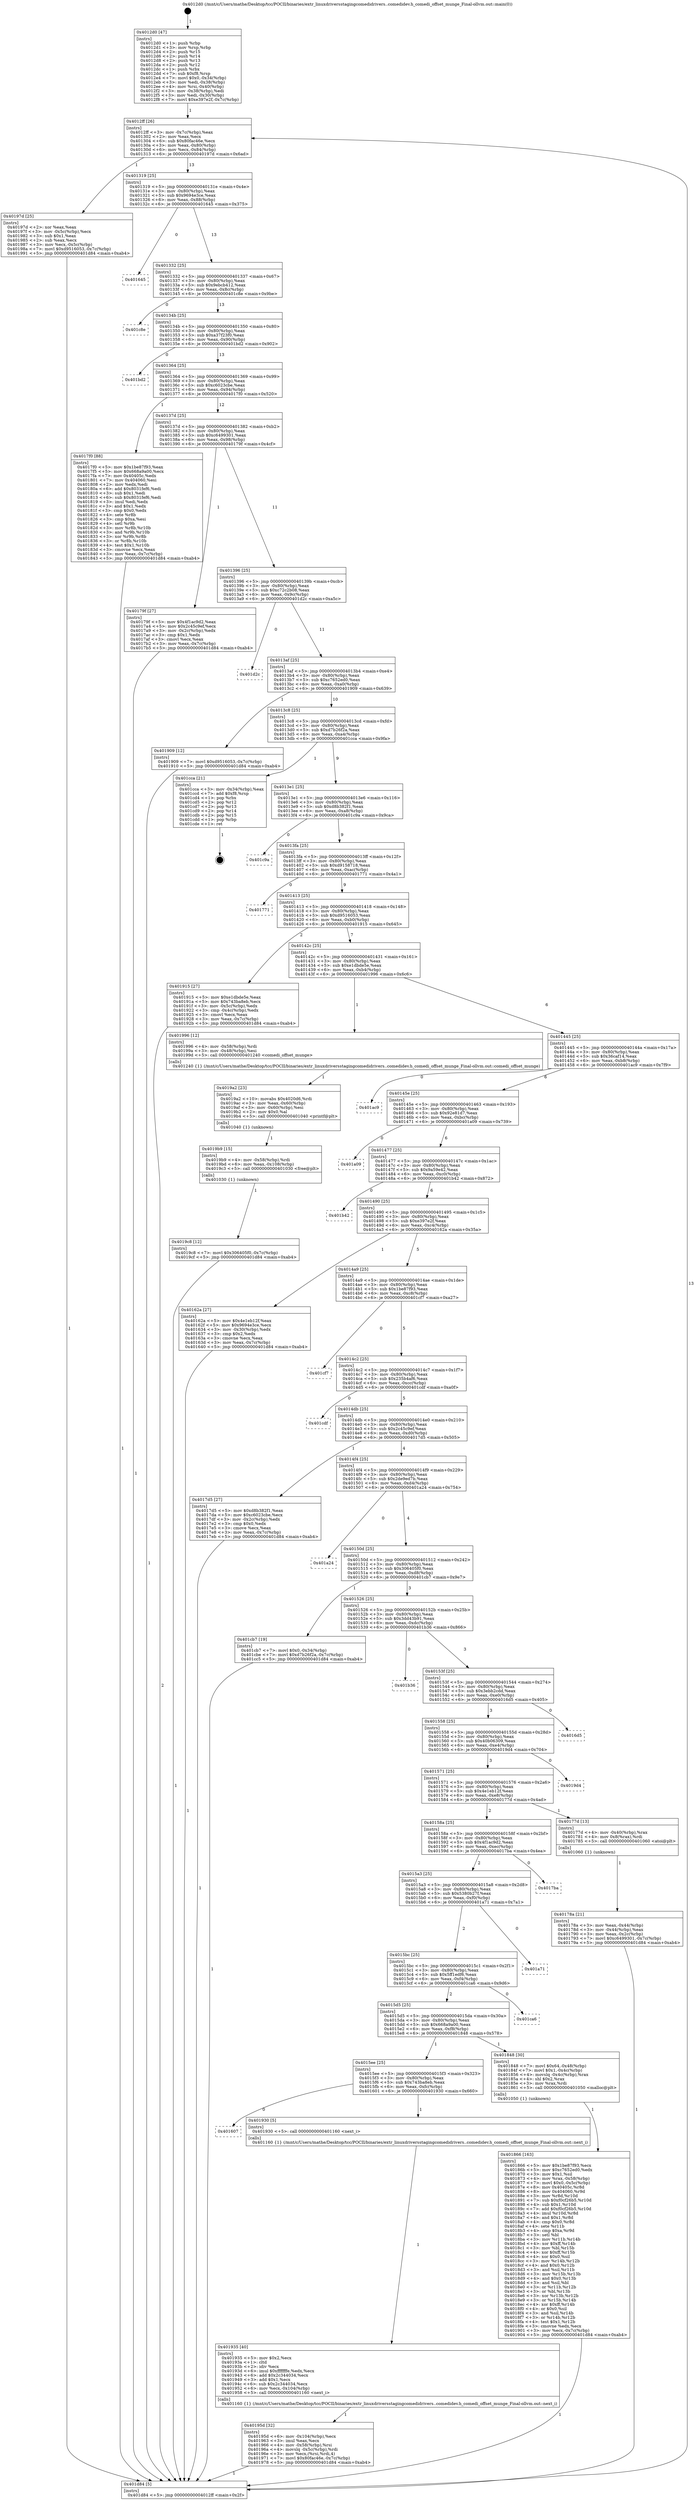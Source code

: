 digraph "0x4012d0" {
  label = "0x4012d0 (/mnt/c/Users/mathe/Desktop/tcc/POCII/binaries/extr_linuxdriversstagingcomedidrivers..comedidev.h_comedi_offset_munge_Final-ollvm.out::main(0))"
  labelloc = "t"
  node[shape=record]

  Entry [label="",width=0.3,height=0.3,shape=circle,fillcolor=black,style=filled]
  "0x4012ff" [label="{
     0x4012ff [26]\l
     | [instrs]\l
     &nbsp;&nbsp;0x4012ff \<+3\>: mov -0x7c(%rbp),%eax\l
     &nbsp;&nbsp;0x401302 \<+2\>: mov %eax,%ecx\l
     &nbsp;&nbsp;0x401304 \<+6\>: sub $0x80fac46e,%ecx\l
     &nbsp;&nbsp;0x40130a \<+3\>: mov %eax,-0x80(%rbp)\l
     &nbsp;&nbsp;0x40130d \<+6\>: mov %ecx,-0x84(%rbp)\l
     &nbsp;&nbsp;0x401313 \<+6\>: je 000000000040197d \<main+0x6ad\>\l
  }"]
  "0x40197d" [label="{
     0x40197d [25]\l
     | [instrs]\l
     &nbsp;&nbsp;0x40197d \<+2\>: xor %eax,%eax\l
     &nbsp;&nbsp;0x40197f \<+3\>: mov -0x5c(%rbp),%ecx\l
     &nbsp;&nbsp;0x401982 \<+3\>: sub $0x1,%eax\l
     &nbsp;&nbsp;0x401985 \<+2\>: sub %eax,%ecx\l
     &nbsp;&nbsp;0x401987 \<+3\>: mov %ecx,-0x5c(%rbp)\l
     &nbsp;&nbsp;0x40198a \<+7\>: movl $0xd9516053,-0x7c(%rbp)\l
     &nbsp;&nbsp;0x401991 \<+5\>: jmp 0000000000401d84 \<main+0xab4\>\l
  }"]
  "0x401319" [label="{
     0x401319 [25]\l
     | [instrs]\l
     &nbsp;&nbsp;0x401319 \<+5\>: jmp 000000000040131e \<main+0x4e\>\l
     &nbsp;&nbsp;0x40131e \<+3\>: mov -0x80(%rbp),%eax\l
     &nbsp;&nbsp;0x401321 \<+5\>: sub $0x9694e3ce,%eax\l
     &nbsp;&nbsp;0x401326 \<+6\>: mov %eax,-0x88(%rbp)\l
     &nbsp;&nbsp;0x40132c \<+6\>: je 0000000000401645 \<main+0x375\>\l
  }"]
  Exit [label="",width=0.3,height=0.3,shape=circle,fillcolor=black,style=filled,peripheries=2]
  "0x401645" [label="{
     0x401645\l
  }", style=dashed]
  "0x401332" [label="{
     0x401332 [25]\l
     | [instrs]\l
     &nbsp;&nbsp;0x401332 \<+5\>: jmp 0000000000401337 \<main+0x67\>\l
     &nbsp;&nbsp;0x401337 \<+3\>: mov -0x80(%rbp),%eax\l
     &nbsp;&nbsp;0x40133a \<+5\>: sub $0x9ebcb412,%eax\l
     &nbsp;&nbsp;0x40133f \<+6\>: mov %eax,-0x8c(%rbp)\l
     &nbsp;&nbsp;0x401345 \<+6\>: je 0000000000401c8e \<main+0x9be\>\l
  }"]
  "0x4019c8" [label="{
     0x4019c8 [12]\l
     | [instrs]\l
     &nbsp;&nbsp;0x4019c8 \<+7\>: movl $0x306405f0,-0x7c(%rbp)\l
     &nbsp;&nbsp;0x4019cf \<+5\>: jmp 0000000000401d84 \<main+0xab4\>\l
  }"]
  "0x401c8e" [label="{
     0x401c8e\l
  }", style=dashed]
  "0x40134b" [label="{
     0x40134b [25]\l
     | [instrs]\l
     &nbsp;&nbsp;0x40134b \<+5\>: jmp 0000000000401350 \<main+0x80\>\l
     &nbsp;&nbsp;0x401350 \<+3\>: mov -0x80(%rbp),%eax\l
     &nbsp;&nbsp;0x401353 \<+5\>: sub $0xa37f23f0,%eax\l
     &nbsp;&nbsp;0x401358 \<+6\>: mov %eax,-0x90(%rbp)\l
     &nbsp;&nbsp;0x40135e \<+6\>: je 0000000000401bd2 \<main+0x902\>\l
  }"]
  "0x4019b9" [label="{
     0x4019b9 [15]\l
     | [instrs]\l
     &nbsp;&nbsp;0x4019b9 \<+4\>: mov -0x58(%rbp),%rdi\l
     &nbsp;&nbsp;0x4019bd \<+6\>: mov %eax,-0x108(%rbp)\l
     &nbsp;&nbsp;0x4019c3 \<+5\>: call 0000000000401030 \<free@plt\>\l
     | [calls]\l
     &nbsp;&nbsp;0x401030 \{1\} (unknown)\l
  }"]
  "0x401bd2" [label="{
     0x401bd2\l
  }", style=dashed]
  "0x401364" [label="{
     0x401364 [25]\l
     | [instrs]\l
     &nbsp;&nbsp;0x401364 \<+5\>: jmp 0000000000401369 \<main+0x99\>\l
     &nbsp;&nbsp;0x401369 \<+3\>: mov -0x80(%rbp),%eax\l
     &nbsp;&nbsp;0x40136c \<+5\>: sub $0xc6023cbe,%eax\l
     &nbsp;&nbsp;0x401371 \<+6\>: mov %eax,-0x94(%rbp)\l
     &nbsp;&nbsp;0x401377 \<+6\>: je 00000000004017f0 \<main+0x520\>\l
  }"]
  "0x4019a2" [label="{
     0x4019a2 [23]\l
     | [instrs]\l
     &nbsp;&nbsp;0x4019a2 \<+10\>: movabs $0x4020d6,%rdi\l
     &nbsp;&nbsp;0x4019ac \<+3\>: mov %eax,-0x60(%rbp)\l
     &nbsp;&nbsp;0x4019af \<+3\>: mov -0x60(%rbp),%esi\l
     &nbsp;&nbsp;0x4019b2 \<+2\>: mov $0x0,%al\l
     &nbsp;&nbsp;0x4019b4 \<+5\>: call 0000000000401040 \<printf@plt\>\l
     | [calls]\l
     &nbsp;&nbsp;0x401040 \{1\} (unknown)\l
  }"]
  "0x4017f0" [label="{
     0x4017f0 [88]\l
     | [instrs]\l
     &nbsp;&nbsp;0x4017f0 \<+5\>: mov $0x1be87f93,%eax\l
     &nbsp;&nbsp;0x4017f5 \<+5\>: mov $0x668a9a00,%ecx\l
     &nbsp;&nbsp;0x4017fa \<+7\>: mov 0x40405c,%edx\l
     &nbsp;&nbsp;0x401801 \<+7\>: mov 0x404060,%esi\l
     &nbsp;&nbsp;0x401808 \<+2\>: mov %edx,%edi\l
     &nbsp;&nbsp;0x40180a \<+6\>: add $0x8031fef6,%edi\l
     &nbsp;&nbsp;0x401810 \<+3\>: sub $0x1,%edi\l
     &nbsp;&nbsp;0x401813 \<+6\>: sub $0x8031fef6,%edi\l
     &nbsp;&nbsp;0x401819 \<+3\>: imul %edi,%edx\l
     &nbsp;&nbsp;0x40181c \<+3\>: and $0x1,%edx\l
     &nbsp;&nbsp;0x40181f \<+3\>: cmp $0x0,%edx\l
     &nbsp;&nbsp;0x401822 \<+4\>: sete %r8b\l
     &nbsp;&nbsp;0x401826 \<+3\>: cmp $0xa,%esi\l
     &nbsp;&nbsp;0x401829 \<+4\>: setl %r9b\l
     &nbsp;&nbsp;0x40182d \<+3\>: mov %r8b,%r10b\l
     &nbsp;&nbsp;0x401830 \<+3\>: and %r9b,%r10b\l
     &nbsp;&nbsp;0x401833 \<+3\>: xor %r9b,%r8b\l
     &nbsp;&nbsp;0x401836 \<+3\>: or %r8b,%r10b\l
     &nbsp;&nbsp;0x401839 \<+4\>: test $0x1,%r10b\l
     &nbsp;&nbsp;0x40183d \<+3\>: cmovne %ecx,%eax\l
     &nbsp;&nbsp;0x401840 \<+3\>: mov %eax,-0x7c(%rbp)\l
     &nbsp;&nbsp;0x401843 \<+5\>: jmp 0000000000401d84 \<main+0xab4\>\l
  }"]
  "0x40137d" [label="{
     0x40137d [25]\l
     | [instrs]\l
     &nbsp;&nbsp;0x40137d \<+5\>: jmp 0000000000401382 \<main+0xb2\>\l
     &nbsp;&nbsp;0x401382 \<+3\>: mov -0x80(%rbp),%eax\l
     &nbsp;&nbsp;0x401385 \<+5\>: sub $0xc6499301,%eax\l
     &nbsp;&nbsp;0x40138a \<+6\>: mov %eax,-0x98(%rbp)\l
     &nbsp;&nbsp;0x401390 \<+6\>: je 000000000040179f \<main+0x4cf\>\l
  }"]
  "0x40195d" [label="{
     0x40195d [32]\l
     | [instrs]\l
     &nbsp;&nbsp;0x40195d \<+6\>: mov -0x104(%rbp),%ecx\l
     &nbsp;&nbsp;0x401963 \<+3\>: imul %eax,%ecx\l
     &nbsp;&nbsp;0x401966 \<+4\>: mov -0x58(%rbp),%rsi\l
     &nbsp;&nbsp;0x40196a \<+4\>: movslq -0x5c(%rbp),%rdi\l
     &nbsp;&nbsp;0x40196e \<+3\>: mov %ecx,(%rsi,%rdi,4)\l
     &nbsp;&nbsp;0x401971 \<+7\>: movl $0x80fac46e,-0x7c(%rbp)\l
     &nbsp;&nbsp;0x401978 \<+5\>: jmp 0000000000401d84 \<main+0xab4\>\l
  }"]
  "0x40179f" [label="{
     0x40179f [27]\l
     | [instrs]\l
     &nbsp;&nbsp;0x40179f \<+5\>: mov $0x4f1ac9d2,%eax\l
     &nbsp;&nbsp;0x4017a4 \<+5\>: mov $0x2c45c9ef,%ecx\l
     &nbsp;&nbsp;0x4017a9 \<+3\>: mov -0x2c(%rbp),%edx\l
     &nbsp;&nbsp;0x4017ac \<+3\>: cmp $0x1,%edx\l
     &nbsp;&nbsp;0x4017af \<+3\>: cmovl %ecx,%eax\l
     &nbsp;&nbsp;0x4017b2 \<+3\>: mov %eax,-0x7c(%rbp)\l
     &nbsp;&nbsp;0x4017b5 \<+5\>: jmp 0000000000401d84 \<main+0xab4\>\l
  }"]
  "0x401396" [label="{
     0x401396 [25]\l
     | [instrs]\l
     &nbsp;&nbsp;0x401396 \<+5\>: jmp 000000000040139b \<main+0xcb\>\l
     &nbsp;&nbsp;0x40139b \<+3\>: mov -0x80(%rbp),%eax\l
     &nbsp;&nbsp;0x40139e \<+5\>: sub $0xc72c2b08,%eax\l
     &nbsp;&nbsp;0x4013a3 \<+6\>: mov %eax,-0x9c(%rbp)\l
     &nbsp;&nbsp;0x4013a9 \<+6\>: je 0000000000401d2c \<main+0xa5c\>\l
  }"]
  "0x401935" [label="{
     0x401935 [40]\l
     | [instrs]\l
     &nbsp;&nbsp;0x401935 \<+5\>: mov $0x2,%ecx\l
     &nbsp;&nbsp;0x40193a \<+1\>: cltd\l
     &nbsp;&nbsp;0x40193b \<+2\>: idiv %ecx\l
     &nbsp;&nbsp;0x40193d \<+6\>: imul $0xfffffffe,%edx,%ecx\l
     &nbsp;&nbsp;0x401943 \<+6\>: add $0x2c344034,%ecx\l
     &nbsp;&nbsp;0x401949 \<+3\>: add $0x1,%ecx\l
     &nbsp;&nbsp;0x40194c \<+6\>: sub $0x2c344034,%ecx\l
     &nbsp;&nbsp;0x401952 \<+6\>: mov %ecx,-0x104(%rbp)\l
     &nbsp;&nbsp;0x401958 \<+5\>: call 0000000000401160 \<next_i\>\l
     | [calls]\l
     &nbsp;&nbsp;0x401160 \{1\} (/mnt/c/Users/mathe/Desktop/tcc/POCII/binaries/extr_linuxdriversstagingcomedidrivers..comedidev.h_comedi_offset_munge_Final-ollvm.out::next_i)\l
  }"]
  "0x401d2c" [label="{
     0x401d2c\l
  }", style=dashed]
  "0x4013af" [label="{
     0x4013af [25]\l
     | [instrs]\l
     &nbsp;&nbsp;0x4013af \<+5\>: jmp 00000000004013b4 \<main+0xe4\>\l
     &nbsp;&nbsp;0x4013b4 \<+3\>: mov -0x80(%rbp),%eax\l
     &nbsp;&nbsp;0x4013b7 \<+5\>: sub $0xc7652ed0,%eax\l
     &nbsp;&nbsp;0x4013bc \<+6\>: mov %eax,-0xa0(%rbp)\l
     &nbsp;&nbsp;0x4013c2 \<+6\>: je 0000000000401909 \<main+0x639\>\l
  }"]
  "0x401607" [label="{
     0x401607\l
  }", style=dashed]
  "0x401909" [label="{
     0x401909 [12]\l
     | [instrs]\l
     &nbsp;&nbsp;0x401909 \<+7\>: movl $0xd9516053,-0x7c(%rbp)\l
     &nbsp;&nbsp;0x401910 \<+5\>: jmp 0000000000401d84 \<main+0xab4\>\l
  }"]
  "0x4013c8" [label="{
     0x4013c8 [25]\l
     | [instrs]\l
     &nbsp;&nbsp;0x4013c8 \<+5\>: jmp 00000000004013cd \<main+0xfd\>\l
     &nbsp;&nbsp;0x4013cd \<+3\>: mov -0x80(%rbp),%eax\l
     &nbsp;&nbsp;0x4013d0 \<+5\>: sub $0xd7b26f2a,%eax\l
     &nbsp;&nbsp;0x4013d5 \<+6\>: mov %eax,-0xa4(%rbp)\l
     &nbsp;&nbsp;0x4013db \<+6\>: je 0000000000401cca \<main+0x9fa\>\l
  }"]
  "0x401930" [label="{
     0x401930 [5]\l
     | [instrs]\l
     &nbsp;&nbsp;0x401930 \<+5\>: call 0000000000401160 \<next_i\>\l
     | [calls]\l
     &nbsp;&nbsp;0x401160 \{1\} (/mnt/c/Users/mathe/Desktop/tcc/POCII/binaries/extr_linuxdriversstagingcomedidrivers..comedidev.h_comedi_offset_munge_Final-ollvm.out::next_i)\l
  }"]
  "0x401cca" [label="{
     0x401cca [21]\l
     | [instrs]\l
     &nbsp;&nbsp;0x401cca \<+3\>: mov -0x34(%rbp),%eax\l
     &nbsp;&nbsp;0x401ccd \<+7\>: add $0xf8,%rsp\l
     &nbsp;&nbsp;0x401cd4 \<+1\>: pop %rbx\l
     &nbsp;&nbsp;0x401cd5 \<+2\>: pop %r12\l
     &nbsp;&nbsp;0x401cd7 \<+2\>: pop %r13\l
     &nbsp;&nbsp;0x401cd9 \<+2\>: pop %r14\l
     &nbsp;&nbsp;0x401cdb \<+2\>: pop %r15\l
     &nbsp;&nbsp;0x401cdd \<+1\>: pop %rbp\l
     &nbsp;&nbsp;0x401cde \<+1\>: ret\l
  }"]
  "0x4013e1" [label="{
     0x4013e1 [25]\l
     | [instrs]\l
     &nbsp;&nbsp;0x4013e1 \<+5\>: jmp 00000000004013e6 \<main+0x116\>\l
     &nbsp;&nbsp;0x4013e6 \<+3\>: mov -0x80(%rbp),%eax\l
     &nbsp;&nbsp;0x4013e9 \<+5\>: sub $0xd8b382f1,%eax\l
     &nbsp;&nbsp;0x4013ee \<+6\>: mov %eax,-0xa8(%rbp)\l
     &nbsp;&nbsp;0x4013f4 \<+6\>: je 0000000000401c9a \<main+0x9ca\>\l
  }"]
  "0x401866" [label="{
     0x401866 [163]\l
     | [instrs]\l
     &nbsp;&nbsp;0x401866 \<+5\>: mov $0x1be87f93,%ecx\l
     &nbsp;&nbsp;0x40186b \<+5\>: mov $0xc7652ed0,%edx\l
     &nbsp;&nbsp;0x401870 \<+3\>: mov $0x1,%sil\l
     &nbsp;&nbsp;0x401873 \<+4\>: mov %rax,-0x58(%rbp)\l
     &nbsp;&nbsp;0x401877 \<+7\>: movl $0x0,-0x5c(%rbp)\l
     &nbsp;&nbsp;0x40187e \<+8\>: mov 0x40405c,%r8d\l
     &nbsp;&nbsp;0x401886 \<+8\>: mov 0x404060,%r9d\l
     &nbsp;&nbsp;0x40188e \<+3\>: mov %r8d,%r10d\l
     &nbsp;&nbsp;0x401891 \<+7\>: sub $0xf0cf26b5,%r10d\l
     &nbsp;&nbsp;0x401898 \<+4\>: sub $0x1,%r10d\l
     &nbsp;&nbsp;0x40189c \<+7\>: add $0xf0cf26b5,%r10d\l
     &nbsp;&nbsp;0x4018a3 \<+4\>: imul %r10d,%r8d\l
     &nbsp;&nbsp;0x4018a7 \<+4\>: and $0x1,%r8d\l
     &nbsp;&nbsp;0x4018ab \<+4\>: cmp $0x0,%r8d\l
     &nbsp;&nbsp;0x4018af \<+4\>: sete %r11b\l
     &nbsp;&nbsp;0x4018b3 \<+4\>: cmp $0xa,%r9d\l
     &nbsp;&nbsp;0x4018b7 \<+3\>: setl %bl\l
     &nbsp;&nbsp;0x4018ba \<+3\>: mov %r11b,%r14b\l
     &nbsp;&nbsp;0x4018bd \<+4\>: xor $0xff,%r14b\l
     &nbsp;&nbsp;0x4018c1 \<+3\>: mov %bl,%r15b\l
     &nbsp;&nbsp;0x4018c4 \<+4\>: xor $0xff,%r15b\l
     &nbsp;&nbsp;0x4018c8 \<+4\>: xor $0x0,%sil\l
     &nbsp;&nbsp;0x4018cc \<+3\>: mov %r14b,%r12b\l
     &nbsp;&nbsp;0x4018cf \<+4\>: and $0x0,%r12b\l
     &nbsp;&nbsp;0x4018d3 \<+3\>: and %sil,%r11b\l
     &nbsp;&nbsp;0x4018d6 \<+3\>: mov %r15b,%r13b\l
     &nbsp;&nbsp;0x4018d9 \<+4\>: and $0x0,%r13b\l
     &nbsp;&nbsp;0x4018dd \<+3\>: and %sil,%bl\l
     &nbsp;&nbsp;0x4018e0 \<+3\>: or %r11b,%r12b\l
     &nbsp;&nbsp;0x4018e3 \<+3\>: or %bl,%r13b\l
     &nbsp;&nbsp;0x4018e6 \<+3\>: xor %r13b,%r12b\l
     &nbsp;&nbsp;0x4018e9 \<+3\>: or %r15b,%r14b\l
     &nbsp;&nbsp;0x4018ec \<+4\>: xor $0xff,%r14b\l
     &nbsp;&nbsp;0x4018f0 \<+4\>: or $0x0,%sil\l
     &nbsp;&nbsp;0x4018f4 \<+3\>: and %sil,%r14b\l
     &nbsp;&nbsp;0x4018f7 \<+3\>: or %r14b,%r12b\l
     &nbsp;&nbsp;0x4018fa \<+4\>: test $0x1,%r12b\l
     &nbsp;&nbsp;0x4018fe \<+3\>: cmovne %edx,%ecx\l
     &nbsp;&nbsp;0x401901 \<+3\>: mov %ecx,-0x7c(%rbp)\l
     &nbsp;&nbsp;0x401904 \<+5\>: jmp 0000000000401d84 \<main+0xab4\>\l
  }"]
  "0x401c9a" [label="{
     0x401c9a\l
  }", style=dashed]
  "0x4013fa" [label="{
     0x4013fa [25]\l
     | [instrs]\l
     &nbsp;&nbsp;0x4013fa \<+5\>: jmp 00000000004013ff \<main+0x12f\>\l
     &nbsp;&nbsp;0x4013ff \<+3\>: mov -0x80(%rbp),%eax\l
     &nbsp;&nbsp;0x401402 \<+5\>: sub $0xd9158718,%eax\l
     &nbsp;&nbsp;0x401407 \<+6\>: mov %eax,-0xac(%rbp)\l
     &nbsp;&nbsp;0x40140d \<+6\>: je 0000000000401771 \<main+0x4a1\>\l
  }"]
  "0x4015ee" [label="{
     0x4015ee [25]\l
     | [instrs]\l
     &nbsp;&nbsp;0x4015ee \<+5\>: jmp 00000000004015f3 \<main+0x323\>\l
     &nbsp;&nbsp;0x4015f3 \<+3\>: mov -0x80(%rbp),%eax\l
     &nbsp;&nbsp;0x4015f6 \<+5\>: sub $0x743ba8eb,%eax\l
     &nbsp;&nbsp;0x4015fb \<+6\>: mov %eax,-0xfc(%rbp)\l
     &nbsp;&nbsp;0x401601 \<+6\>: je 0000000000401930 \<main+0x660\>\l
  }"]
  "0x401771" [label="{
     0x401771\l
  }", style=dashed]
  "0x401413" [label="{
     0x401413 [25]\l
     | [instrs]\l
     &nbsp;&nbsp;0x401413 \<+5\>: jmp 0000000000401418 \<main+0x148\>\l
     &nbsp;&nbsp;0x401418 \<+3\>: mov -0x80(%rbp),%eax\l
     &nbsp;&nbsp;0x40141b \<+5\>: sub $0xd9516053,%eax\l
     &nbsp;&nbsp;0x401420 \<+6\>: mov %eax,-0xb0(%rbp)\l
     &nbsp;&nbsp;0x401426 \<+6\>: je 0000000000401915 \<main+0x645\>\l
  }"]
  "0x401848" [label="{
     0x401848 [30]\l
     | [instrs]\l
     &nbsp;&nbsp;0x401848 \<+7\>: movl $0x64,-0x48(%rbp)\l
     &nbsp;&nbsp;0x40184f \<+7\>: movl $0x1,-0x4c(%rbp)\l
     &nbsp;&nbsp;0x401856 \<+4\>: movslq -0x4c(%rbp),%rax\l
     &nbsp;&nbsp;0x40185a \<+4\>: shl $0x2,%rax\l
     &nbsp;&nbsp;0x40185e \<+3\>: mov %rax,%rdi\l
     &nbsp;&nbsp;0x401861 \<+5\>: call 0000000000401050 \<malloc@plt\>\l
     | [calls]\l
     &nbsp;&nbsp;0x401050 \{1\} (unknown)\l
  }"]
  "0x401915" [label="{
     0x401915 [27]\l
     | [instrs]\l
     &nbsp;&nbsp;0x401915 \<+5\>: mov $0xe1dbde5e,%eax\l
     &nbsp;&nbsp;0x40191a \<+5\>: mov $0x743ba8eb,%ecx\l
     &nbsp;&nbsp;0x40191f \<+3\>: mov -0x5c(%rbp),%edx\l
     &nbsp;&nbsp;0x401922 \<+3\>: cmp -0x4c(%rbp),%edx\l
     &nbsp;&nbsp;0x401925 \<+3\>: cmovl %ecx,%eax\l
     &nbsp;&nbsp;0x401928 \<+3\>: mov %eax,-0x7c(%rbp)\l
     &nbsp;&nbsp;0x40192b \<+5\>: jmp 0000000000401d84 \<main+0xab4\>\l
  }"]
  "0x40142c" [label="{
     0x40142c [25]\l
     | [instrs]\l
     &nbsp;&nbsp;0x40142c \<+5\>: jmp 0000000000401431 \<main+0x161\>\l
     &nbsp;&nbsp;0x401431 \<+3\>: mov -0x80(%rbp),%eax\l
     &nbsp;&nbsp;0x401434 \<+5\>: sub $0xe1dbde5e,%eax\l
     &nbsp;&nbsp;0x401439 \<+6\>: mov %eax,-0xb4(%rbp)\l
     &nbsp;&nbsp;0x40143f \<+6\>: je 0000000000401996 \<main+0x6c6\>\l
  }"]
  "0x4015d5" [label="{
     0x4015d5 [25]\l
     | [instrs]\l
     &nbsp;&nbsp;0x4015d5 \<+5\>: jmp 00000000004015da \<main+0x30a\>\l
     &nbsp;&nbsp;0x4015da \<+3\>: mov -0x80(%rbp),%eax\l
     &nbsp;&nbsp;0x4015dd \<+5\>: sub $0x668a9a00,%eax\l
     &nbsp;&nbsp;0x4015e2 \<+6\>: mov %eax,-0xf8(%rbp)\l
     &nbsp;&nbsp;0x4015e8 \<+6\>: je 0000000000401848 \<main+0x578\>\l
  }"]
  "0x401996" [label="{
     0x401996 [12]\l
     | [instrs]\l
     &nbsp;&nbsp;0x401996 \<+4\>: mov -0x58(%rbp),%rdi\l
     &nbsp;&nbsp;0x40199a \<+3\>: mov -0x48(%rbp),%esi\l
     &nbsp;&nbsp;0x40199d \<+5\>: call 0000000000401240 \<comedi_offset_munge\>\l
     | [calls]\l
     &nbsp;&nbsp;0x401240 \{1\} (/mnt/c/Users/mathe/Desktop/tcc/POCII/binaries/extr_linuxdriversstagingcomedidrivers..comedidev.h_comedi_offset_munge_Final-ollvm.out::comedi_offset_munge)\l
  }"]
  "0x401445" [label="{
     0x401445 [25]\l
     | [instrs]\l
     &nbsp;&nbsp;0x401445 \<+5\>: jmp 000000000040144a \<main+0x17a\>\l
     &nbsp;&nbsp;0x40144a \<+3\>: mov -0x80(%rbp),%eax\l
     &nbsp;&nbsp;0x40144d \<+5\>: sub $0x36caf14,%eax\l
     &nbsp;&nbsp;0x401452 \<+6\>: mov %eax,-0xb8(%rbp)\l
     &nbsp;&nbsp;0x401458 \<+6\>: je 0000000000401ac9 \<main+0x7f9\>\l
  }"]
  "0x401ca6" [label="{
     0x401ca6\l
  }", style=dashed]
  "0x401ac9" [label="{
     0x401ac9\l
  }", style=dashed]
  "0x40145e" [label="{
     0x40145e [25]\l
     | [instrs]\l
     &nbsp;&nbsp;0x40145e \<+5\>: jmp 0000000000401463 \<main+0x193\>\l
     &nbsp;&nbsp;0x401463 \<+3\>: mov -0x80(%rbp),%eax\l
     &nbsp;&nbsp;0x401466 \<+5\>: sub $0x92e81d7,%eax\l
     &nbsp;&nbsp;0x40146b \<+6\>: mov %eax,-0xbc(%rbp)\l
     &nbsp;&nbsp;0x401471 \<+6\>: je 0000000000401a09 \<main+0x739\>\l
  }"]
  "0x4015bc" [label="{
     0x4015bc [25]\l
     | [instrs]\l
     &nbsp;&nbsp;0x4015bc \<+5\>: jmp 00000000004015c1 \<main+0x2f1\>\l
     &nbsp;&nbsp;0x4015c1 \<+3\>: mov -0x80(%rbp),%eax\l
     &nbsp;&nbsp;0x4015c4 \<+5\>: sub $0x5ff1edf6,%eax\l
     &nbsp;&nbsp;0x4015c9 \<+6\>: mov %eax,-0xf4(%rbp)\l
     &nbsp;&nbsp;0x4015cf \<+6\>: je 0000000000401ca6 \<main+0x9d6\>\l
  }"]
  "0x401a09" [label="{
     0x401a09\l
  }", style=dashed]
  "0x401477" [label="{
     0x401477 [25]\l
     | [instrs]\l
     &nbsp;&nbsp;0x401477 \<+5\>: jmp 000000000040147c \<main+0x1ac\>\l
     &nbsp;&nbsp;0x40147c \<+3\>: mov -0x80(%rbp),%eax\l
     &nbsp;&nbsp;0x40147f \<+5\>: sub $0x9a59e42,%eax\l
     &nbsp;&nbsp;0x401484 \<+6\>: mov %eax,-0xc0(%rbp)\l
     &nbsp;&nbsp;0x40148a \<+6\>: je 0000000000401b42 \<main+0x872\>\l
  }"]
  "0x401a71" [label="{
     0x401a71\l
  }", style=dashed]
  "0x401b42" [label="{
     0x401b42\l
  }", style=dashed]
  "0x401490" [label="{
     0x401490 [25]\l
     | [instrs]\l
     &nbsp;&nbsp;0x401490 \<+5\>: jmp 0000000000401495 \<main+0x1c5\>\l
     &nbsp;&nbsp;0x401495 \<+3\>: mov -0x80(%rbp),%eax\l
     &nbsp;&nbsp;0x401498 \<+5\>: sub $0xe397e2f,%eax\l
     &nbsp;&nbsp;0x40149d \<+6\>: mov %eax,-0xc4(%rbp)\l
     &nbsp;&nbsp;0x4014a3 \<+6\>: je 000000000040162a \<main+0x35a\>\l
  }"]
  "0x4015a3" [label="{
     0x4015a3 [25]\l
     | [instrs]\l
     &nbsp;&nbsp;0x4015a3 \<+5\>: jmp 00000000004015a8 \<main+0x2d8\>\l
     &nbsp;&nbsp;0x4015a8 \<+3\>: mov -0x80(%rbp),%eax\l
     &nbsp;&nbsp;0x4015ab \<+5\>: sub $0x5380b27f,%eax\l
     &nbsp;&nbsp;0x4015b0 \<+6\>: mov %eax,-0xf0(%rbp)\l
     &nbsp;&nbsp;0x4015b6 \<+6\>: je 0000000000401a71 \<main+0x7a1\>\l
  }"]
  "0x40162a" [label="{
     0x40162a [27]\l
     | [instrs]\l
     &nbsp;&nbsp;0x40162a \<+5\>: mov $0x4e1eb12f,%eax\l
     &nbsp;&nbsp;0x40162f \<+5\>: mov $0x9694e3ce,%ecx\l
     &nbsp;&nbsp;0x401634 \<+3\>: mov -0x30(%rbp),%edx\l
     &nbsp;&nbsp;0x401637 \<+3\>: cmp $0x2,%edx\l
     &nbsp;&nbsp;0x40163a \<+3\>: cmovne %ecx,%eax\l
     &nbsp;&nbsp;0x40163d \<+3\>: mov %eax,-0x7c(%rbp)\l
     &nbsp;&nbsp;0x401640 \<+5\>: jmp 0000000000401d84 \<main+0xab4\>\l
  }"]
  "0x4014a9" [label="{
     0x4014a9 [25]\l
     | [instrs]\l
     &nbsp;&nbsp;0x4014a9 \<+5\>: jmp 00000000004014ae \<main+0x1de\>\l
     &nbsp;&nbsp;0x4014ae \<+3\>: mov -0x80(%rbp),%eax\l
     &nbsp;&nbsp;0x4014b1 \<+5\>: sub $0x1be87f93,%eax\l
     &nbsp;&nbsp;0x4014b6 \<+6\>: mov %eax,-0xc8(%rbp)\l
     &nbsp;&nbsp;0x4014bc \<+6\>: je 0000000000401cf7 \<main+0xa27\>\l
  }"]
  "0x401d84" [label="{
     0x401d84 [5]\l
     | [instrs]\l
     &nbsp;&nbsp;0x401d84 \<+5\>: jmp 00000000004012ff \<main+0x2f\>\l
  }"]
  "0x4012d0" [label="{
     0x4012d0 [47]\l
     | [instrs]\l
     &nbsp;&nbsp;0x4012d0 \<+1\>: push %rbp\l
     &nbsp;&nbsp;0x4012d1 \<+3\>: mov %rsp,%rbp\l
     &nbsp;&nbsp;0x4012d4 \<+2\>: push %r15\l
     &nbsp;&nbsp;0x4012d6 \<+2\>: push %r14\l
     &nbsp;&nbsp;0x4012d8 \<+2\>: push %r13\l
     &nbsp;&nbsp;0x4012da \<+2\>: push %r12\l
     &nbsp;&nbsp;0x4012dc \<+1\>: push %rbx\l
     &nbsp;&nbsp;0x4012dd \<+7\>: sub $0xf8,%rsp\l
     &nbsp;&nbsp;0x4012e4 \<+7\>: movl $0x0,-0x34(%rbp)\l
     &nbsp;&nbsp;0x4012eb \<+3\>: mov %edi,-0x38(%rbp)\l
     &nbsp;&nbsp;0x4012ee \<+4\>: mov %rsi,-0x40(%rbp)\l
     &nbsp;&nbsp;0x4012f2 \<+3\>: mov -0x38(%rbp),%edi\l
     &nbsp;&nbsp;0x4012f5 \<+3\>: mov %edi,-0x30(%rbp)\l
     &nbsp;&nbsp;0x4012f8 \<+7\>: movl $0xe397e2f,-0x7c(%rbp)\l
  }"]
  "0x4017ba" [label="{
     0x4017ba\l
  }", style=dashed]
  "0x401cf7" [label="{
     0x401cf7\l
  }", style=dashed]
  "0x4014c2" [label="{
     0x4014c2 [25]\l
     | [instrs]\l
     &nbsp;&nbsp;0x4014c2 \<+5\>: jmp 00000000004014c7 \<main+0x1f7\>\l
     &nbsp;&nbsp;0x4014c7 \<+3\>: mov -0x80(%rbp),%eax\l
     &nbsp;&nbsp;0x4014ca \<+5\>: sub $0x235b4af6,%eax\l
     &nbsp;&nbsp;0x4014cf \<+6\>: mov %eax,-0xcc(%rbp)\l
     &nbsp;&nbsp;0x4014d5 \<+6\>: je 0000000000401cdf \<main+0xa0f\>\l
  }"]
  "0x40178a" [label="{
     0x40178a [21]\l
     | [instrs]\l
     &nbsp;&nbsp;0x40178a \<+3\>: mov %eax,-0x44(%rbp)\l
     &nbsp;&nbsp;0x40178d \<+3\>: mov -0x44(%rbp),%eax\l
     &nbsp;&nbsp;0x401790 \<+3\>: mov %eax,-0x2c(%rbp)\l
     &nbsp;&nbsp;0x401793 \<+7\>: movl $0xc6499301,-0x7c(%rbp)\l
     &nbsp;&nbsp;0x40179a \<+5\>: jmp 0000000000401d84 \<main+0xab4\>\l
  }"]
  "0x401cdf" [label="{
     0x401cdf\l
  }", style=dashed]
  "0x4014db" [label="{
     0x4014db [25]\l
     | [instrs]\l
     &nbsp;&nbsp;0x4014db \<+5\>: jmp 00000000004014e0 \<main+0x210\>\l
     &nbsp;&nbsp;0x4014e0 \<+3\>: mov -0x80(%rbp),%eax\l
     &nbsp;&nbsp;0x4014e3 \<+5\>: sub $0x2c45c9ef,%eax\l
     &nbsp;&nbsp;0x4014e8 \<+6\>: mov %eax,-0xd0(%rbp)\l
     &nbsp;&nbsp;0x4014ee \<+6\>: je 00000000004017d5 \<main+0x505\>\l
  }"]
  "0x40158a" [label="{
     0x40158a [25]\l
     | [instrs]\l
     &nbsp;&nbsp;0x40158a \<+5\>: jmp 000000000040158f \<main+0x2bf\>\l
     &nbsp;&nbsp;0x40158f \<+3\>: mov -0x80(%rbp),%eax\l
     &nbsp;&nbsp;0x401592 \<+5\>: sub $0x4f1ac9d2,%eax\l
     &nbsp;&nbsp;0x401597 \<+6\>: mov %eax,-0xec(%rbp)\l
     &nbsp;&nbsp;0x40159d \<+6\>: je 00000000004017ba \<main+0x4ea\>\l
  }"]
  "0x4017d5" [label="{
     0x4017d5 [27]\l
     | [instrs]\l
     &nbsp;&nbsp;0x4017d5 \<+5\>: mov $0xd8b382f1,%eax\l
     &nbsp;&nbsp;0x4017da \<+5\>: mov $0xc6023cbe,%ecx\l
     &nbsp;&nbsp;0x4017df \<+3\>: mov -0x2c(%rbp),%edx\l
     &nbsp;&nbsp;0x4017e2 \<+3\>: cmp $0x0,%edx\l
     &nbsp;&nbsp;0x4017e5 \<+3\>: cmove %ecx,%eax\l
     &nbsp;&nbsp;0x4017e8 \<+3\>: mov %eax,-0x7c(%rbp)\l
     &nbsp;&nbsp;0x4017eb \<+5\>: jmp 0000000000401d84 \<main+0xab4\>\l
  }"]
  "0x4014f4" [label="{
     0x4014f4 [25]\l
     | [instrs]\l
     &nbsp;&nbsp;0x4014f4 \<+5\>: jmp 00000000004014f9 \<main+0x229\>\l
     &nbsp;&nbsp;0x4014f9 \<+3\>: mov -0x80(%rbp),%eax\l
     &nbsp;&nbsp;0x4014fc \<+5\>: sub $0x2de9ed7b,%eax\l
     &nbsp;&nbsp;0x401501 \<+6\>: mov %eax,-0xd4(%rbp)\l
     &nbsp;&nbsp;0x401507 \<+6\>: je 0000000000401a24 \<main+0x754\>\l
  }"]
  "0x40177d" [label="{
     0x40177d [13]\l
     | [instrs]\l
     &nbsp;&nbsp;0x40177d \<+4\>: mov -0x40(%rbp),%rax\l
     &nbsp;&nbsp;0x401781 \<+4\>: mov 0x8(%rax),%rdi\l
     &nbsp;&nbsp;0x401785 \<+5\>: call 0000000000401060 \<atoi@plt\>\l
     | [calls]\l
     &nbsp;&nbsp;0x401060 \{1\} (unknown)\l
  }"]
  "0x401a24" [label="{
     0x401a24\l
  }", style=dashed]
  "0x40150d" [label="{
     0x40150d [25]\l
     | [instrs]\l
     &nbsp;&nbsp;0x40150d \<+5\>: jmp 0000000000401512 \<main+0x242\>\l
     &nbsp;&nbsp;0x401512 \<+3\>: mov -0x80(%rbp),%eax\l
     &nbsp;&nbsp;0x401515 \<+5\>: sub $0x306405f0,%eax\l
     &nbsp;&nbsp;0x40151a \<+6\>: mov %eax,-0xd8(%rbp)\l
     &nbsp;&nbsp;0x401520 \<+6\>: je 0000000000401cb7 \<main+0x9e7\>\l
  }"]
  "0x401571" [label="{
     0x401571 [25]\l
     | [instrs]\l
     &nbsp;&nbsp;0x401571 \<+5\>: jmp 0000000000401576 \<main+0x2a6\>\l
     &nbsp;&nbsp;0x401576 \<+3\>: mov -0x80(%rbp),%eax\l
     &nbsp;&nbsp;0x401579 \<+5\>: sub $0x4e1eb12f,%eax\l
     &nbsp;&nbsp;0x40157e \<+6\>: mov %eax,-0xe8(%rbp)\l
     &nbsp;&nbsp;0x401584 \<+6\>: je 000000000040177d \<main+0x4ad\>\l
  }"]
  "0x401cb7" [label="{
     0x401cb7 [19]\l
     | [instrs]\l
     &nbsp;&nbsp;0x401cb7 \<+7\>: movl $0x0,-0x34(%rbp)\l
     &nbsp;&nbsp;0x401cbe \<+7\>: movl $0xd7b26f2a,-0x7c(%rbp)\l
     &nbsp;&nbsp;0x401cc5 \<+5\>: jmp 0000000000401d84 \<main+0xab4\>\l
  }"]
  "0x401526" [label="{
     0x401526 [25]\l
     | [instrs]\l
     &nbsp;&nbsp;0x401526 \<+5\>: jmp 000000000040152b \<main+0x25b\>\l
     &nbsp;&nbsp;0x40152b \<+3\>: mov -0x80(%rbp),%eax\l
     &nbsp;&nbsp;0x40152e \<+5\>: sub $0x3dd43b91,%eax\l
     &nbsp;&nbsp;0x401533 \<+6\>: mov %eax,-0xdc(%rbp)\l
     &nbsp;&nbsp;0x401539 \<+6\>: je 0000000000401b36 \<main+0x866\>\l
  }"]
  "0x4019d4" [label="{
     0x4019d4\l
  }", style=dashed]
  "0x401b36" [label="{
     0x401b36\l
  }", style=dashed]
  "0x40153f" [label="{
     0x40153f [25]\l
     | [instrs]\l
     &nbsp;&nbsp;0x40153f \<+5\>: jmp 0000000000401544 \<main+0x274\>\l
     &nbsp;&nbsp;0x401544 \<+3\>: mov -0x80(%rbp),%eax\l
     &nbsp;&nbsp;0x401547 \<+5\>: sub $0x3ebb2cdd,%eax\l
     &nbsp;&nbsp;0x40154c \<+6\>: mov %eax,-0xe0(%rbp)\l
     &nbsp;&nbsp;0x401552 \<+6\>: je 00000000004016d5 \<main+0x405\>\l
  }"]
  "0x401558" [label="{
     0x401558 [25]\l
     | [instrs]\l
     &nbsp;&nbsp;0x401558 \<+5\>: jmp 000000000040155d \<main+0x28d\>\l
     &nbsp;&nbsp;0x40155d \<+3\>: mov -0x80(%rbp),%eax\l
     &nbsp;&nbsp;0x401560 \<+5\>: sub $0x40b06309,%eax\l
     &nbsp;&nbsp;0x401565 \<+6\>: mov %eax,-0xe4(%rbp)\l
     &nbsp;&nbsp;0x40156b \<+6\>: je 00000000004019d4 \<main+0x704\>\l
  }"]
  "0x4016d5" [label="{
     0x4016d5\l
  }", style=dashed]
  Entry -> "0x4012d0" [label=" 1"]
  "0x4012ff" -> "0x40197d" [label=" 1"]
  "0x4012ff" -> "0x401319" [label=" 13"]
  "0x401cca" -> Exit [label=" 1"]
  "0x401319" -> "0x401645" [label=" 0"]
  "0x401319" -> "0x401332" [label=" 13"]
  "0x401cb7" -> "0x401d84" [label=" 1"]
  "0x401332" -> "0x401c8e" [label=" 0"]
  "0x401332" -> "0x40134b" [label=" 13"]
  "0x4019c8" -> "0x401d84" [label=" 1"]
  "0x40134b" -> "0x401bd2" [label=" 0"]
  "0x40134b" -> "0x401364" [label=" 13"]
  "0x4019b9" -> "0x4019c8" [label=" 1"]
  "0x401364" -> "0x4017f0" [label=" 1"]
  "0x401364" -> "0x40137d" [label=" 12"]
  "0x4019a2" -> "0x4019b9" [label=" 1"]
  "0x40137d" -> "0x40179f" [label=" 1"]
  "0x40137d" -> "0x401396" [label=" 11"]
  "0x401996" -> "0x4019a2" [label=" 1"]
  "0x401396" -> "0x401d2c" [label=" 0"]
  "0x401396" -> "0x4013af" [label=" 11"]
  "0x40197d" -> "0x401d84" [label=" 1"]
  "0x4013af" -> "0x401909" [label=" 1"]
  "0x4013af" -> "0x4013c8" [label=" 10"]
  "0x40195d" -> "0x401d84" [label=" 1"]
  "0x4013c8" -> "0x401cca" [label=" 1"]
  "0x4013c8" -> "0x4013e1" [label=" 9"]
  "0x401935" -> "0x40195d" [label=" 1"]
  "0x4013e1" -> "0x401c9a" [label=" 0"]
  "0x4013e1" -> "0x4013fa" [label=" 9"]
  "0x4015ee" -> "0x401607" [label=" 0"]
  "0x4013fa" -> "0x401771" [label=" 0"]
  "0x4013fa" -> "0x401413" [label=" 9"]
  "0x4015ee" -> "0x401930" [label=" 1"]
  "0x401413" -> "0x401915" [label=" 2"]
  "0x401413" -> "0x40142c" [label=" 7"]
  "0x401930" -> "0x401935" [label=" 1"]
  "0x40142c" -> "0x401996" [label=" 1"]
  "0x40142c" -> "0x401445" [label=" 6"]
  "0x401909" -> "0x401d84" [label=" 1"]
  "0x401445" -> "0x401ac9" [label=" 0"]
  "0x401445" -> "0x40145e" [label=" 6"]
  "0x401866" -> "0x401d84" [label=" 1"]
  "0x40145e" -> "0x401a09" [label=" 0"]
  "0x40145e" -> "0x401477" [label=" 6"]
  "0x4015d5" -> "0x4015ee" [label=" 1"]
  "0x401477" -> "0x401b42" [label=" 0"]
  "0x401477" -> "0x401490" [label=" 6"]
  "0x4015d5" -> "0x401848" [label=" 1"]
  "0x401490" -> "0x40162a" [label=" 1"]
  "0x401490" -> "0x4014a9" [label=" 5"]
  "0x40162a" -> "0x401d84" [label=" 1"]
  "0x4012d0" -> "0x4012ff" [label=" 1"]
  "0x401d84" -> "0x4012ff" [label=" 13"]
  "0x4015bc" -> "0x4015d5" [label=" 2"]
  "0x4014a9" -> "0x401cf7" [label=" 0"]
  "0x4014a9" -> "0x4014c2" [label=" 5"]
  "0x4015bc" -> "0x401ca6" [label=" 0"]
  "0x4014c2" -> "0x401cdf" [label=" 0"]
  "0x4014c2" -> "0x4014db" [label=" 5"]
  "0x4015a3" -> "0x4015bc" [label=" 2"]
  "0x4014db" -> "0x4017d5" [label=" 1"]
  "0x4014db" -> "0x4014f4" [label=" 4"]
  "0x4015a3" -> "0x401a71" [label=" 0"]
  "0x4014f4" -> "0x401a24" [label=" 0"]
  "0x4014f4" -> "0x40150d" [label=" 4"]
  "0x401915" -> "0x401d84" [label=" 2"]
  "0x40150d" -> "0x401cb7" [label=" 1"]
  "0x40150d" -> "0x401526" [label=" 3"]
  "0x40158a" -> "0x4017ba" [label=" 0"]
  "0x401526" -> "0x401b36" [label=" 0"]
  "0x401526" -> "0x40153f" [label=" 3"]
  "0x401848" -> "0x401866" [label=" 1"]
  "0x40153f" -> "0x4016d5" [label=" 0"]
  "0x40153f" -> "0x401558" [label=" 3"]
  "0x4017f0" -> "0x401d84" [label=" 1"]
  "0x401558" -> "0x4019d4" [label=" 0"]
  "0x401558" -> "0x401571" [label=" 3"]
  "0x40158a" -> "0x4015a3" [label=" 2"]
  "0x401571" -> "0x40177d" [label=" 1"]
  "0x401571" -> "0x40158a" [label=" 2"]
  "0x40177d" -> "0x40178a" [label=" 1"]
  "0x40178a" -> "0x401d84" [label=" 1"]
  "0x40179f" -> "0x401d84" [label=" 1"]
  "0x4017d5" -> "0x401d84" [label=" 1"]
}
